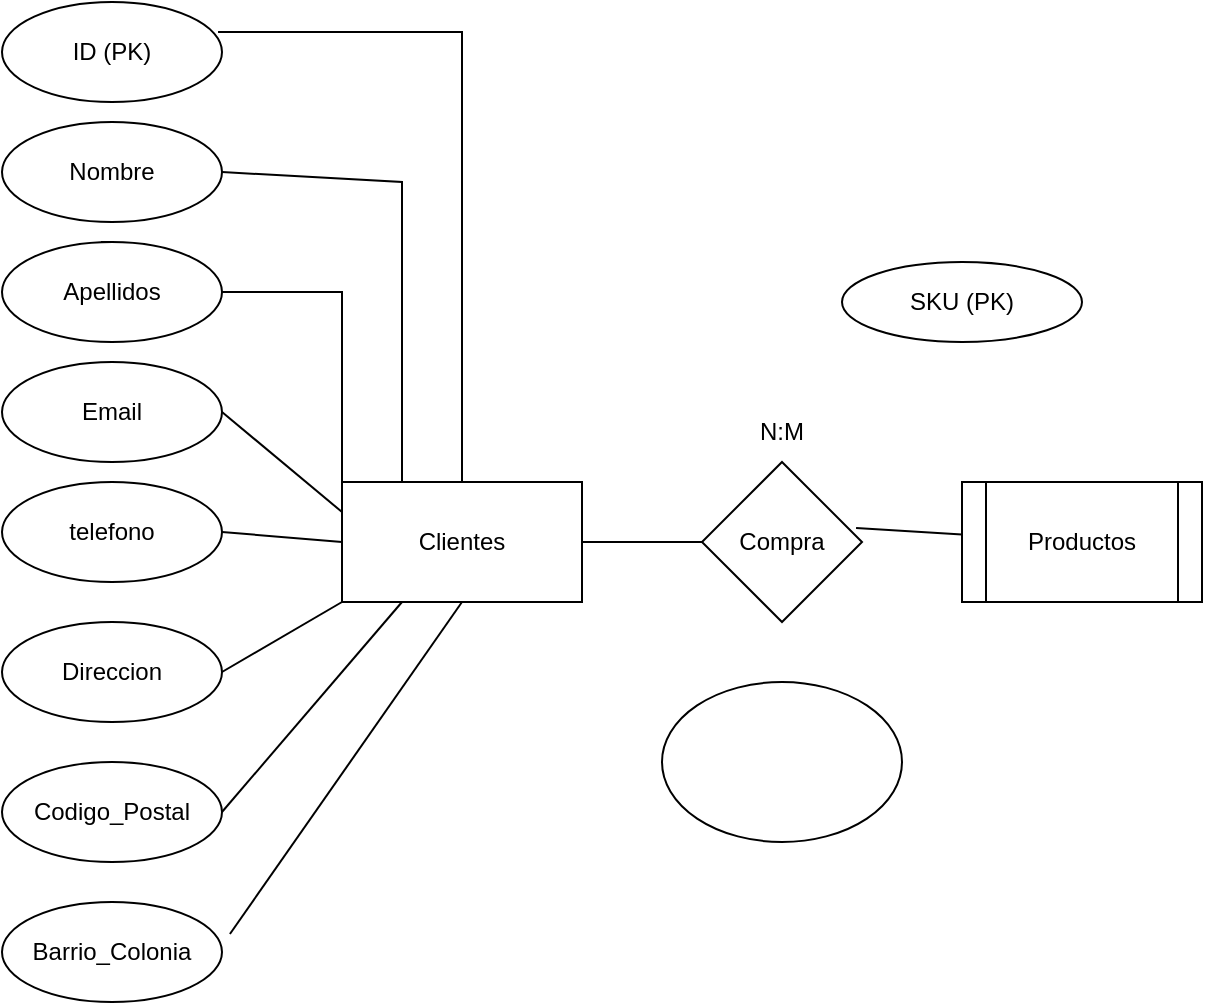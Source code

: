 <mxfile version="21.6.6" type="device">
  <diagram id="R2lEEEUBdFMjLlhIrx00" name="Page-1">
    <mxGraphModel dx="1434" dy="750" grid="1" gridSize="10" guides="1" tooltips="1" connect="1" arrows="1" fold="1" page="1" pageScale="1" pageWidth="850" pageHeight="1100" math="0" shadow="0" extFonts="Permanent Marker^https://fonts.googleapis.com/css?family=Permanent+Marker">
      <root>
        <mxCell id="0" />
        <mxCell id="1" parent="0" />
        <mxCell id="GfvFYlQUfMpczNm2o2kA-3" style="edgeStyle=orthogonalEdgeStyle;rounded=0;orthogonalLoop=1;jettySize=auto;html=1;exitX=1;exitY=0;exitDx=0;exitDy=0;" edge="1" parent="1" source="GfvFYlQUfMpczNm2o2kA-1">
          <mxGeometry relative="1" as="geometry">
            <mxPoint x="114" y="150" as="targetPoint" />
          </mxGeometry>
        </mxCell>
        <mxCell id="GfvFYlQUfMpczNm2o2kA-5" style="edgeStyle=orthogonalEdgeStyle;rounded=0;orthogonalLoop=1;jettySize=auto;html=1;exitX=0.5;exitY=0;exitDx=0;exitDy=0;" edge="1" parent="1" source="GfvFYlQUfMpczNm2o2kA-1">
          <mxGeometry relative="1" as="geometry">
            <mxPoint x="80" y="140" as="targetPoint" />
          </mxGeometry>
        </mxCell>
        <mxCell id="GfvFYlQUfMpczNm2o2kA-1" value="Apellidos" style="ellipse;whiteSpace=wrap;html=1;" vertex="1" parent="1">
          <mxGeometry x="30" y="130" width="110" height="50" as="geometry" />
        </mxCell>
        <mxCell id="GfvFYlQUfMpczNm2o2kA-2" value="Direccion" style="ellipse;whiteSpace=wrap;html=1;" vertex="1" parent="1">
          <mxGeometry x="30" y="320" width="110" height="50" as="geometry" />
        </mxCell>
        <mxCell id="GfvFYlQUfMpczNm2o2kA-4" value="Email" style="ellipse;whiteSpace=wrap;html=1;" vertex="1" parent="1">
          <mxGeometry x="30" y="190" width="110" height="50" as="geometry" />
        </mxCell>
        <mxCell id="GfvFYlQUfMpczNm2o2kA-6" value="telefono" style="ellipse;whiteSpace=wrap;html=1;" vertex="1" parent="1">
          <mxGeometry x="30" y="250" width="110" height="50" as="geometry" />
        </mxCell>
        <mxCell id="GfvFYlQUfMpczNm2o2kA-7" value="Nombre" style="ellipse;whiteSpace=wrap;html=1;" vertex="1" parent="1">
          <mxGeometry x="30" y="70" width="110" height="50" as="geometry" />
        </mxCell>
        <mxCell id="GfvFYlQUfMpczNm2o2kA-8" value="ID (PK)" style="ellipse;whiteSpace=wrap;html=1;" vertex="1" parent="1">
          <mxGeometry x="30" y="10" width="110" height="50" as="geometry" />
        </mxCell>
        <mxCell id="GfvFYlQUfMpczNm2o2kA-9" value="Codigo_Postal" style="ellipse;whiteSpace=wrap;html=1;" vertex="1" parent="1">
          <mxGeometry x="30" y="390" width="110" height="50" as="geometry" />
        </mxCell>
        <mxCell id="GfvFYlQUfMpczNm2o2kA-10" value="Barrio_Colonia" style="ellipse;whiteSpace=wrap;html=1;" vertex="1" parent="1">
          <mxGeometry x="30" y="460" width="110" height="50" as="geometry" />
        </mxCell>
        <mxCell id="GfvFYlQUfMpczNm2o2kA-11" value="Clientes" style="rounded=0;whiteSpace=wrap;html=1;" vertex="1" parent="1">
          <mxGeometry x="200" y="250" width="120" height="60" as="geometry" />
        </mxCell>
        <mxCell id="GfvFYlQUfMpczNm2o2kA-16" value="" style="endArrow=none;html=1;rounded=0;entryX=0.982;entryY=0.3;entryDx=0;entryDy=0;entryPerimeter=0;exitX=0.5;exitY=0;exitDx=0;exitDy=0;" edge="1" parent="1" source="GfvFYlQUfMpczNm2o2kA-11" target="GfvFYlQUfMpczNm2o2kA-8">
          <mxGeometry width="50" height="50" relative="1" as="geometry">
            <mxPoint x="400" y="410" as="sourcePoint" />
            <mxPoint x="450" y="360" as="targetPoint" />
            <Array as="points">
              <mxPoint x="260" y="25" />
            </Array>
          </mxGeometry>
        </mxCell>
        <mxCell id="GfvFYlQUfMpczNm2o2kA-17" value="" style="endArrow=none;html=1;rounded=0;entryX=1;entryY=0.5;entryDx=0;entryDy=0;exitX=0.25;exitY=0;exitDx=0;exitDy=0;" edge="1" parent="1" source="GfvFYlQUfMpczNm2o2kA-11" target="GfvFYlQUfMpczNm2o2kA-7">
          <mxGeometry width="50" height="50" relative="1" as="geometry">
            <mxPoint x="400" y="410" as="sourcePoint" />
            <mxPoint x="450" y="360" as="targetPoint" />
            <Array as="points">
              <mxPoint x="230" y="100" />
            </Array>
          </mxGeometry>
        </mxCell>
        <mxCell id="GfvFYlQUfMpczNm2o2kA-18" value="" style="endArrow=none;html=1;rounded=0;entryX=1;entryY=0.5;entryDx=0;entryDy=0;exitX=0;exitY=0;exitDx=0;exitDy=0;" edge="1" parent="1" source="GfvFYlQUfMpczNm2o2kA-11" target="GfvFYlQUfMpczNm2o2kA-1">
          <mxGeometry width="50" height="50" relative="1" as="geometry">
            <mxPoint x="200" y="240" as="sourcePoint" />
            <mxPoint x="450" y="360" as="targetPoint" />
            <Array as="points">
              <mxPoint x="200" y="155" />
            </Array>
          </mxGeometry>
        </mxCell>
        <mxCell id="GfvFYlQUfMpczNm2o2kA-19" value="" style="endArrow=none;html=1;rounded=0;entryX=1;entryY=0.5;entryDx=0;entryDy=0;exitX=0;exitY=0.25;exitDx=0;exitDy=0;" edge="1" parent="1" source="GfvFYlQUfMpczNm2o2kA-11" target="GfvFYlQUfMpczNm2o2kA-4">
          <mxGeometry width="50" height="50" relative="1" as="geometry">
            <mxPoint x="400" y="410" as="sourcePoint" />
            <mxPoint x="450" y="360" as="targetPoint" />
          </mxGeometry>
        </mxCell>
        <mxCell id="GfvFYlQUfMpczNm2o2kA-20" value="" style="endArrow=none;html=1;rounded=0;entryX=1;entryY=0.5;entryDx=0;entryDy=0;exitX=0;exitY=0.5;exitDx=0;exitDy=0;" edge="1" parent="1" source="GfvFYlQUfMpczNm2o2kA-11" target="GfvFYlQUfMpczNm2o2kA-6">
          <mxGeometry width="50" height="50" relative="1" as="geometry">
            <mxPoint x="400" y="410" as="sourcePoint" />
            <mxPoint x="450" y="360" as="targetPoint" />
          </mxGeometry>
        </mxCell>
        <mxCell id="GfvFYlQUfMpczNm2o2kA-21" value="" style="endArrow=none;html=1;rounded=0;entryX=0;entryY=1;entryDx=0;entryDy=0;exitX=1;exitY=0.5;exitDx=0;exitDy=0;" edge="1" parent="1" source="GfvFYlQUfMpczNm2o2kA-2" target="GfvFYlQUfMpczNm2o2kA-11">
          <mxGeometry width="50" height="50" relative="1" as="geometry">
            <mxPoint x="400" y="410" as="sourcePoint" />
            <mxPoint x="450" y="360" as="targetPoint" />
          </mxGeometry>
        </mxCell>
        <mxCell id="GfvFYlQUfMpczNm2o2kA-22" value="" style="endArrow=none;html=1;rounded=0;entryX=0.25;entryY=1;entryDx=0;entryDy=0;exitX=1;exitY=0.5;exitDx=0;exitDy=0;" edge="1" parent="1" source="GfvFYlQUfMpczNm2o2kA-9" target="GfvFYlQUfMpczNm2o2kA-11">
          <mxGeometry width="50" height="50" relative="1" as="geometry">
            <mxPoint x="400" y="410" as="sourcePoint" />
            <mxPoint x="450" y="360" as="targetPoint" />
          </mxGeometry>
        </mxCell>
        <mxCell id="GfvFYlQUfMpczNm2o2kA-23" value="" style="endArrow=none;html=1;rounded=0;entryX=0.5;entryY=1;entryDx=0;entryDy=0;exitX=1.036;exitY=0.32;exitDx=0;exitDy=0;exitPerimeter=0;" edge="1" parent="1" source="GfvFYlQUfMpczNm2o2kA-10" target="GfvFYlQUfMpczNm2o2kA-11">
          <mxGeometry width="50" height="50" relative="1" as="geometry">
            <mxPoint x="400" y="410" as="sourcePoint" />
            <mxPoint x="450" y="360" as="targetPoint" />
          </mxGeometry>
        </mxCell>
        <mxCell id="GfvFYlQUfMpczNm2o2kA-24" value="Compra" style="rhombus;whiteSpace=wrap;html=1;" vertex="1" parent="1">
          <mxGeometry x="380" y="240" width="80" height="80" as="geometry" />
        </mxCell>
        <mxCell id="GfvFYlQUfMpczNm2o2kA-25" value="" style="endArrow=none;html=1;rounded=0;entryX=1;entryY=0.5;entryDx=0;entryDy=0;exitX=0;exitY=0.5;exitDx=0;exitDy=0;" edge="1" parent="1" source="GfvFYlQUfMpczNm2o2kA-24" target="GfvFYlQUfMpczNm2o2kA-11">
          <mxGeometry width="50" height="50" relative="1" as="geometry">
            <mxPoint x="400" y="410" as="sourcePoint" />
            <mxPoint x="450" y="360" as="targetPoint" />
          </mxGeometry>
        </mxCell>
        <mxCell id="GfvFYlQUfMpczNm2o2kA-26" value="N:M" style="text;html=1;strokeColor=none;fillColor=none;align=center;verticalAlign=middle;whiteSpace=wrap;rounded=0;strokeWidth=4;" vertex="1" parent="1">
          <mxGeometry x="390" y="210" width="60" height="30" as="geometry" />
        </mxCell>
        <mxCell id="GfvFYlQUfMpczNm2o2kA-27" value="Productos" style="shape=process;whiteSpace=wrap;html=1;backgroundOutline=1;" vertex="1" parent="1">
          <mxGeometry x="510" y="250" width="120" height="60" as="geometry" />
        </mxCell>
        <mxCell id="GfvFYlQUfMpczNm2o2kA-28" value="" style="endArrow=none;html=1;rounded=0;entryX=0.963;entryY=0.413;entryDx=0;entryDy=0;entryPerimeter=0;" edge="1" parent="1" source="GfvFYlQUfMpczNm2o2kA-27" target="GfvFYlQUfMpczNm2o2kA-24">
          <mxGeometry width="50" height="50" relative="1" as="geometry">
            <mxPoint x="400" y="410" as="sourcePoint" />
            <mxPoint x="450" y="360" as="targetPoint" />
          </mxGeometry>
        </mxCell>
        <mxCell id="GfvFYlQUfMpczNm2o2kA-29" value="" style="ellipse;whiteSpace=wrap;html=1;" vertex="1" parent="1">
          <mxGeometry x="360" y="350" width="120" height="80" as="geometry" />
        </mxCell>
        <mxCell id="GfvFYlQUfMpczNm2o2kA-30" value="SKU (PK)" style="ellipse;whiteSpace=wrap;html=1;" vertex="1" parent="1">
          <mxGeometry x="450" y="140" width="120" height="40" as="geometry" />
        </mxCell>
      </root>
    </mxGraphModel>
  </diagram>
</mxfile>

